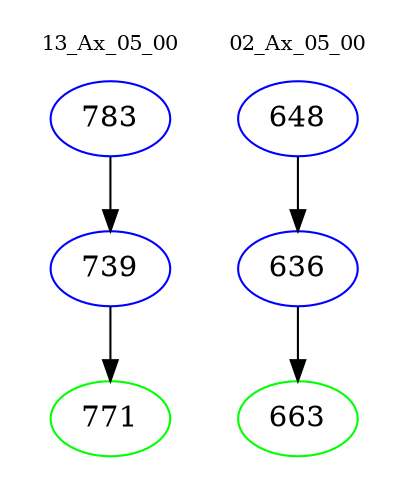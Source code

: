 digraph{
subgraph cluster_0 {
color = white
label = "13_Ax_05_00";
fontsize=10;
T0_783 [label="783", color="blue"]
T0_783 -> T0_739 [color="black"]
T0_739 [label="739", color="blue"]
T0_739 -> T0_771 [color="black"]
T0_771 [label="771", color="green"]
}
subgraph cluster_1 {
color = white
label = "02_Ax_05_00";
fontsize=10;
T1_648 [label="648", color="blue"]
T1_648 -> T1_636 [color="black"]
T1_636 [label="636", color="blue"]
T1_636 -> T1_663 [color="black"]
T1_663 [label="663", color="green"]
}
}
